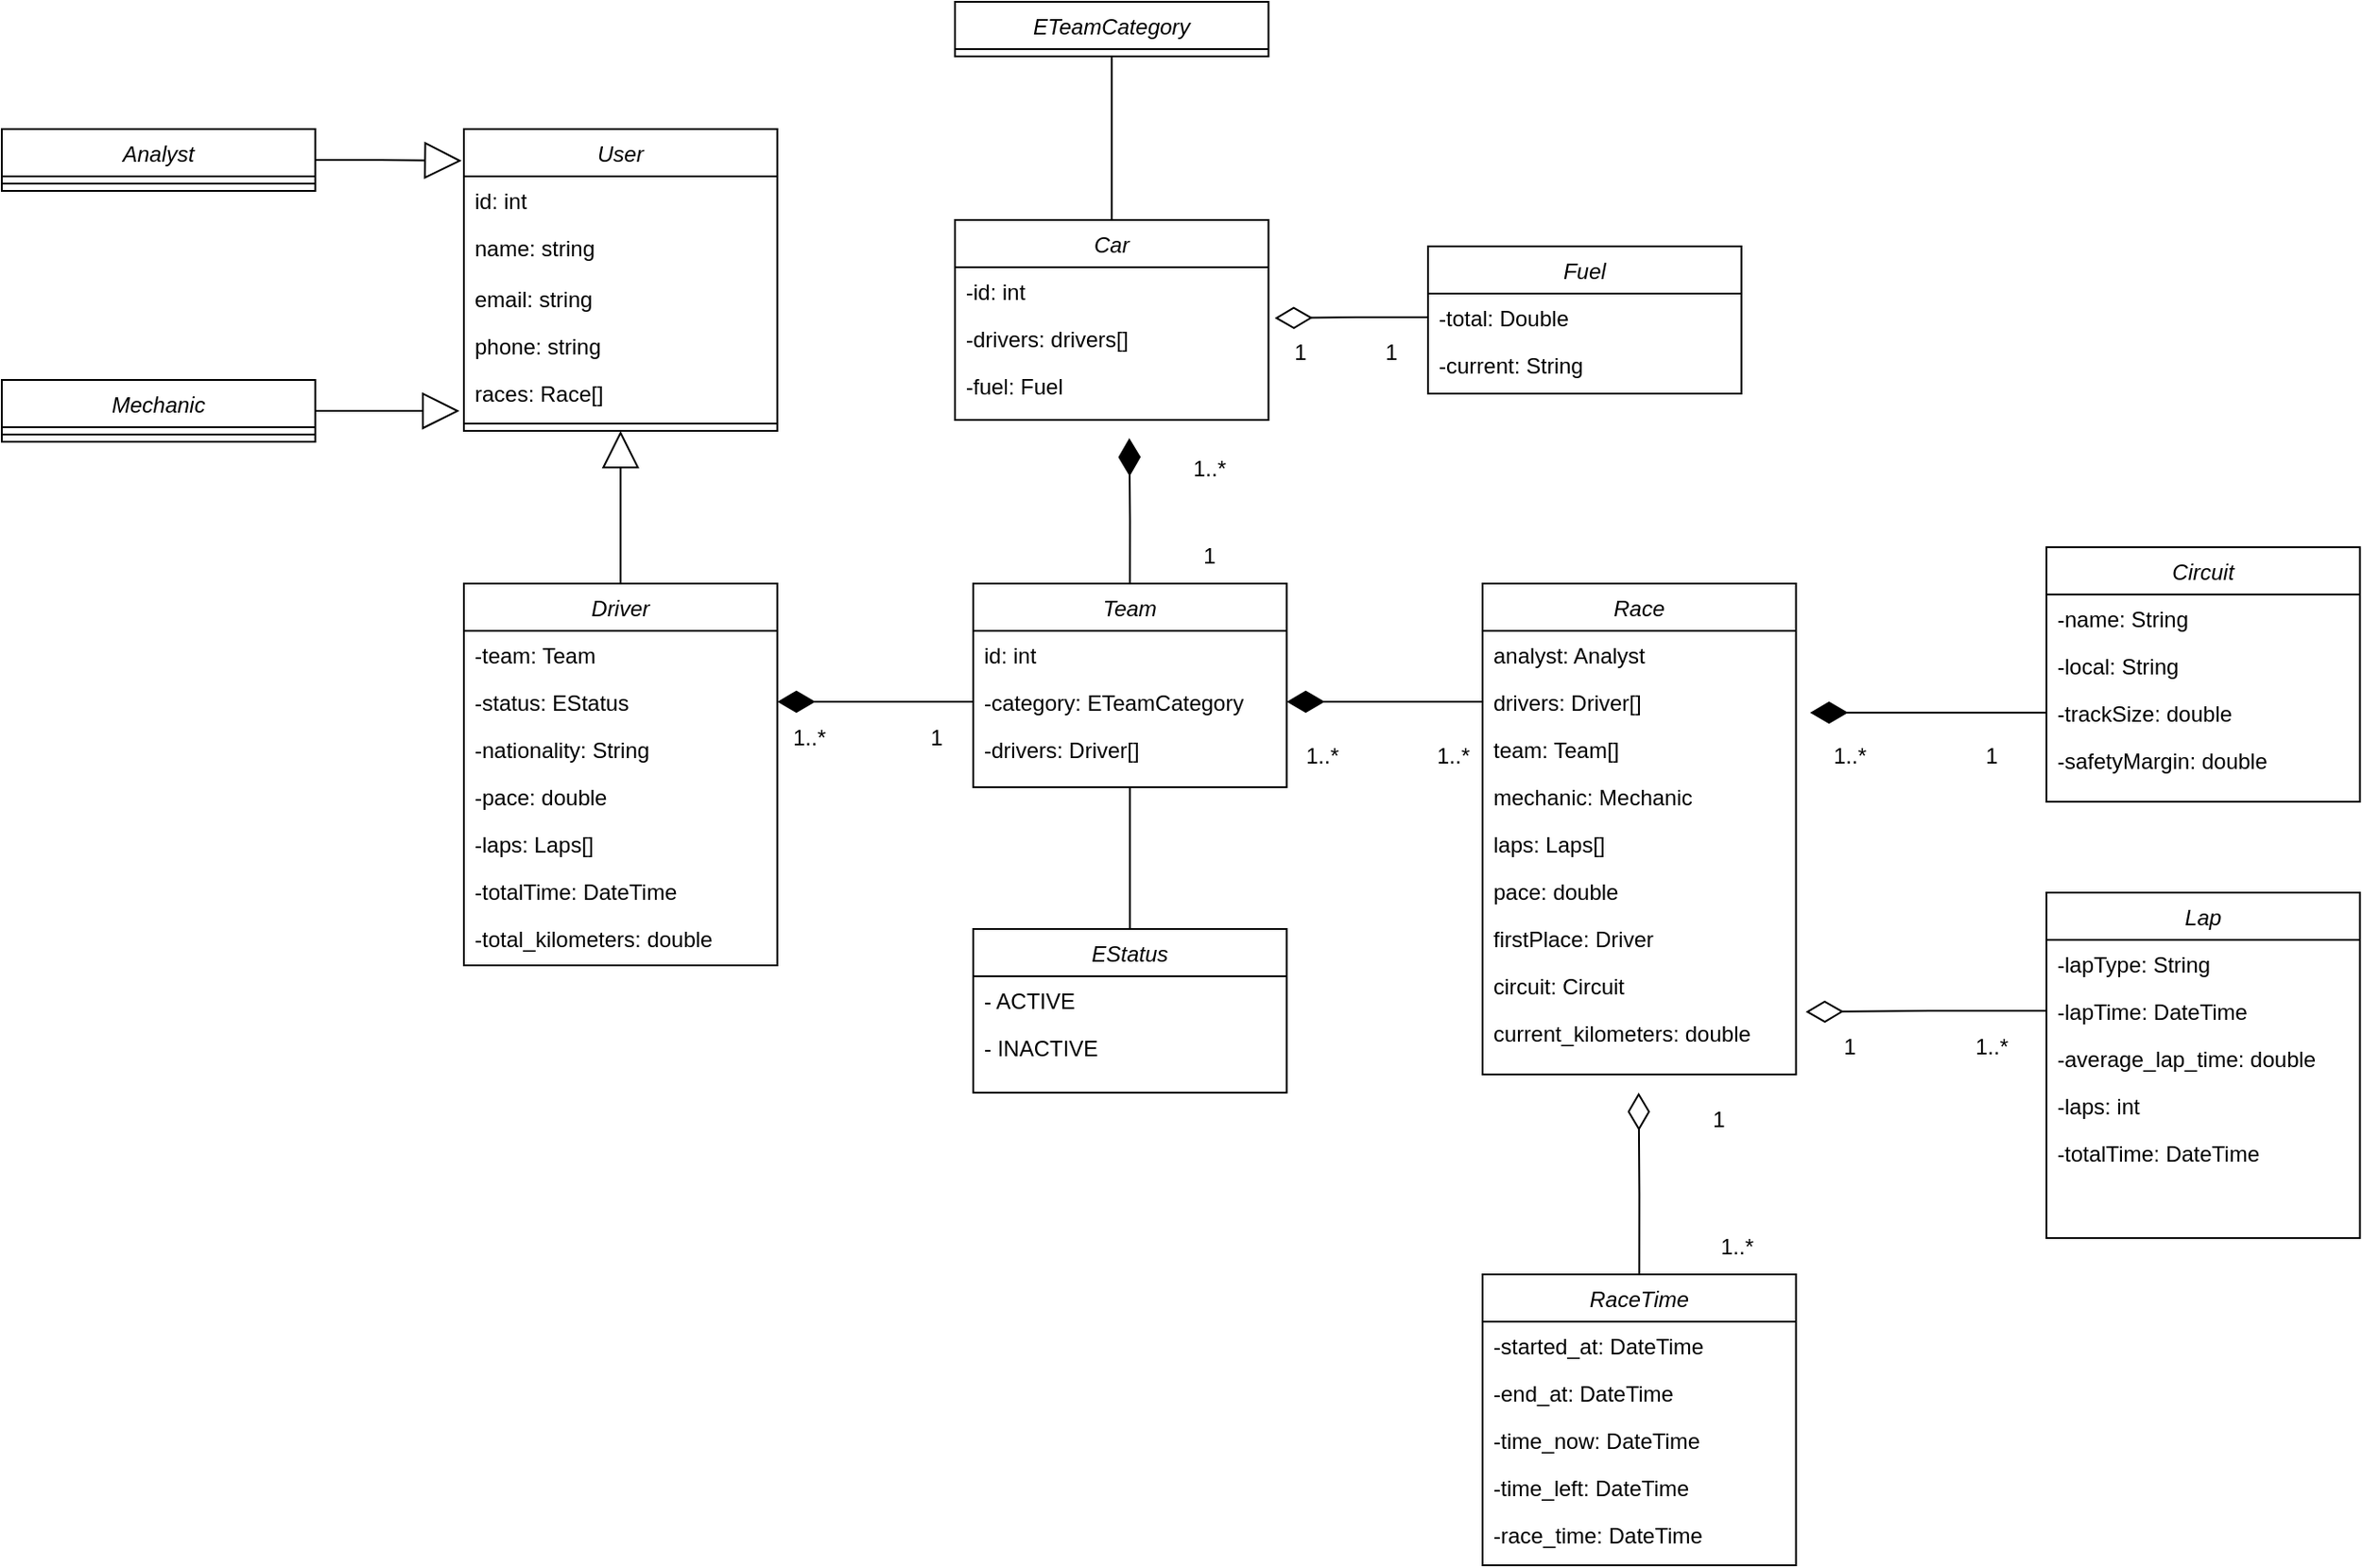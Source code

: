 <mxfile version="21.0.6" type="github">
  <diagram id="C5RBs43oDa-KdzZeNtuy" name="Page-1">
    <mxGraphModel dx="1597" dy="478" grid="1" gridSize="10" guides="1" tooltips="1" connect="1" arrows="1" fold="1" page="1" pageScale="1" pageWidth="827" pageHeight="1169" math="0" shadow="0">
      <root>
        <mxCell id="WIyWlLk6GJQsqaUBKTNV-0" />
        <mxCell id="WIyWlLk6GJQsqaUBKTNV-1" parent="WIyWlLk6GJQsqaUBKTNV-0" />
        <mxCell id="zkfFHV4jXpPFQw0GAbJ--0" value="User" style="swimlane;fontStyle=2;align=center;verticalAlign=top;childLayout=stackLayout;horizontal=1;startSize=26;horizontalStack=0;resizeParent=1;resizeLast=0;collapsible=1;marginBottom=0;rounded=0;shadow=0;strokeWidth=1;" parent="WIyWlLk6GJQsqaUBKTNV-1" vertex="1">
          <mxGeometry x="-160" y="120" width="172.31" height="166" as="geometry">
            <mxRectangle x="230" y="140" width="160" height="26" as="alternateBounds" />
          </mxGeometry>
        </mxCell>
        <mxCell id="zkfFHV4jXpPFQw0GAbJ--1" value="id: int" style="text;align=left;verticalAlign=top;spacingLeft=4;spacingRight=4;overflow=hidden;rotatable=0;points=[[0,0.5],[1,0.5]];portConstraint=eastwest;" parent="zkfFHV4jXpPFQw0GAbJ--0" vertex="1">
          <mxGeometry y="26" width="172.31" height="26" as="geometry" />
        </mxCell>
        <mxCell id="zkfFHV4jXpPFQw0GAbJ--2" value="name: string" style="text;align=left;verticalAlign=top;spacingLeft=4;spacingRight=4;overflow=hidden;rotatable=0;points=[[0,0.5],[1,0.5]];portConstraint=eastwest;rounded=0;shadow=0;html=0;" parent="zkfFHV4jXpPFQw0GAbJ--0" vertex="1">
          <mxGeometry y="52" width="172.31" height="28" as="geometry" />
        </mxCell>
        <mxCell id="zkfFHV4jXpPFQw0GAbJ--3" value="email: string" style="text;align=left;verticalAlign=top;spacingLeft=4;spacingRight=4;overflow=hidden;rotatable=0;points=[[0,0.5],[1,0.5]];portConstraint=eastwest;rounded=0;shadow=0;html=0;" parent="zkfFHV4jXpPFQw0GAbJ--0" vertex="1">
          <mxGeometry y="80" width="172.31" height="26" as="geometry" />
        </mxCell>
        <mxCell id="9AGuQ0FXEvpkbl0KZOvJ-0" value="phone: string" style="text;align=left;verticalAlign=top;spacingLeft=4;spacingRight=4;overflow=hidden;rotatable=0;points=[[0,0.5],[1,0.5]];portConstraint=eastwest;rounded=0;shadow=0;html=0;" parent="zkfFHV4jXpPFQw0GAbJ--0" vertex="1">
          <mxGeometry y="106" width="172.31" height="26" as="geometry" />
        </mxCell>
        <mxCell id="9AGuQ0FXEvpkbl0KZOvJ-44" value="races: Race[]" style="text;align=left;verticalAlign=top;spacingLeft=4;spacingRight=4;overflow=hidden;rotatable=0;points=[[0,0.5],[1,0.5]];portConstraint=eastwest;rounded=0;shadow=0;html=0;" parent="zkfFHV4jXpPFQw0GAbJ--0" vertex="1">
          <mxGeometry y="132" width="172.31" height="26" as="geometry" />
        </mxCell>
        <mxCell id="zkfFHV4jXpPFQw0GAbJ--4" value="" style="line;html=1;strokeWidth=1;align=left;verticalAlign=middle;spacingTop=-1;spacingLeft=3;spacingRight=3;rotatable=0;labelPosition=right;points=[];portConstraint=eastwest;" parent="zkfFHV4jXpPFQw0GAbJ--0" vertex="1">
          <mxGeometry y="158" width="172.31" height="8" as="geometry" />
        </mxCell>
        <mxCell id="hRQF5KtD3f3HJl5D5kbe-45" style="edgeStyle=orthogonalEdgeStyle;rounded=0;orthogonalLoop=1;jettySize=auto;html=1;exitX=1;exitY=0.5;exitDx=0;exitDy=0;entryX=-0.014;entryY=0.885;entryDx=0;entryDy=0;entryPerimeter=0;endArrow=block;endFill=0;endSize=18;" parent="WIyWlLk6GJQsqaUBKTNV-1" source="9AGuQ0FXEvpkbl0KZOvJ-2" target="9AGuQ0FXEvpkbl0KZOvJ-44" edge="1">
          <mxGeometry relative="1" as="geometry" />
        </mxCell>
        <mxCell id="9AGuQ0FXEvpkbl0KZOvJ-2" value="Mechanic" style="swimlane;fontStyle=2;align=center;verticalAlign=top;childLayout=stackLayout;horizontal=1;startSize=26;horizontalStack=0;resizeParent=1;resizeLast=0;collapsible=1;marginBottom=0;rounded=0;shadow=0;strokeWidth=1;" parent="WIyWlLk6GJQsqaUBKTNV-1" vertex="1">
          <mxGeometry x="-414" y="258" width="172.31" height="34" as="geometry">
            <mxRectangle x="230" y="140" width="160" height="26" as="alternateBounds" />
          </mxGeometry>
        </mxCell>
        <mxCell id="9AGuQ0FXEvpkbl0KZOvJ-7" value="" style="line;html=1;strokeWidth=1;align=left;verticalAlign=middle;spacingTop=-1;spacingLeft=3;spacingRight=3;rotatable=0;labelPosition=right;points=[];portConstraint=eastwest;" parent="9AGuQ0FXEvpkbl0KZOvJ-2" vertex="1">
          <mxGeometry y="26" width="172.31" height="8" as="geometry" />
        </mxCell>
        <mxCell id="hRQF5KtD3f3HJl5D5kbe-47" style="edgeStyle=orthogonalEdgeStyle;rounded=0;orthogonalLoop=1;jettySize=auto;html=1;exitX=0.5;exitY=0;exitDx=0;exitDy=0;entryX=0.5;entryY=1;entryDx=0;entryDy=0;endSize=18;endArrow=block;endFill=0;" parent="WIyWlLk6GJQsqaUBKTNV-1" source="9AGuQ0FXEvpkbl0KZOvJ-11" target="zkfFHV4jXpPFQw0GAbJ--0" edge="1">
          <mxGeometry relative="1" as="geometry" />
        </mxCell>
        <mxCell id="9AGuQ0FXEvpkbl0KZOvJ-11" value="Driver" style="swimlane;fontStyle=2;align=center;verticalAlign=top;childLayout=stackLayout;horizontal=1;startSize=26;horizontalStack=0;resizeParent=1;resizeLast=0;collapsible=1;marginBottom=0;rounded=0;shadow=0;strokeWidth=1;" parent="WIyWlLk6GJQsqaUBKTNV-1" vertex="1">
          <mxGeometry x="-160" y="370" width="172.31" height="210" as="geometry">
            <mxRectangle x="230" y="140" width="160" height="26" as="alternateBounds" />
          </mxGeometry>
        </mxCell>
        <mxCell id="9AGuQ0FXEvpkbl0KZOvJ-26" value="-team: Team" style="text;align=left;verticalAlign=top;spacingLeft=4;spacingRight=4;overflow=hidden;rotatable=0;points=[[0,0.5],[1,0.5]];portConstraint=eastwest;rounded=0;shadow=0;html=0;" parent="9AGuQ0FXEvpkbl0KZOvJ-11" vertex="1">
          <mxGeometry y="26" width="172.31" height="26" as="geometry" />
        </mxCell>
        <mxCell id="9AGuQ0FXEvpkbl0KZOvJ-38" value="-status: EStatus" style="text;align=left;verticalAlign=top;spacingLeft=4;spacingRight=4;overflow=hidden;rotatable=0;points=[[0,0.5],[1,0.5]];portConstraint=eastwest;rounded=0;shadow=0;html=0;" parent="9AGuQ0FXEvpkbl0KZOvJ-11" vertex="1">
          <mxGeometry y="52" width="172.31" height="26" as="geometry" />
        </mxCell>
        <mxCell id="9AGuQ0FXEvpkbl0KZOvJ-40" value="-nationality: String&#xa;&#xa;" style="text;align=left;verticalAlign=top;spacingLeft=4;spacingRight=4;overflow=hidden;rotatable=0;points=[[0,0.5],[1,0.5]];portConstraint=eastwest;rounded=0;shadow=0;html=0;" parent="9AGuQ0FXEvpkbl0KZOvJ-11" vertex="1">
          <mxGeometry y="78" width="172.31" height="26" as="geometry" />
        </mxCell>
        <mxCell id="9AGuQ0FXEvpkbl0KZOvJ-67" value="-pace: double" style="text;align=left;verticalAlign=top;spacingLeft=4;spacingRight=4;overflow=hidden;rotatable=0;points=[[0,0.5],[1,0.5]];portConstraint=eastwest;rounded=0;shadow=0;html=0;" parent="9AGuQ0FXEvpkbl0KZOvJ-11" vertex="1">
          <mxGeometry y="104" width="172.31" height="26" as="geometry" />
        </mxCell>
        <mxCell id="9AGuQ0FXEvpkbl0KZOvJ-68" value="-laps: Laps[]" style="text;align=left;verticalAlign=top;spacingLeft=4;spacingRight=4;overflow=hidden;rotatable=0;points=[[0,0.5],[1,0.5]];portConstraint=eastwest;rounded=0;shadow=0;html=0;" parent="9AGuQ0FXEvpkbl0KZOvJ-11" vertex="1">
          <mxGeometry y="130" width="172.31" height="26" as="geometry" />
        </mxCell>
        <mxCell id="9AGuQ0FXEvpkbl0KZOvJ-69" value="-totalTime: DateTime" style="text;align=left;verticalAlign=top;spacingLeft=4;spacingRight=4;overflow=hidden;rotatable=0;points=[[0,0.5],[1,0.5]];portConstraint=eastwest;rounded=0;shadow=0;html=0;" parent="9AGuQ0FXEvpkbl0KZOvJ-11" vertex="1">
          <mxGeometry y="156" width="172.31" height="26" as="geometry" />
        </mxCell>
        <mxCell id="9AGuQ0FXEvpkbl0KZOvJ-74" value="-total_kilometers: double" style="text;align=left;verticalAlign=top;spacingLeft=4;spacingRight=4;overflow=hidden;rotatable=0;points=[[0,0.5],[1,0.5]];portConstraint=eastwest;rounded=0;shadow=0;html=0;" parent="9AGuQ0FXEvpkbl0KZOvJ-11" vertex="1">
          <mxGeometry y="182" width="172.31" height="26" as="geometry" />
        </mxCell>
        <mxCell id="9AGuQ0FXEvpkbl0KZOvJ-18" value="Race" style="swimlane;fontStyle=2;align=center;verticalAlign=top;childLayout=stackLayout;horizontal=1;startSize=26;horizontalStack=0;resizeParent=1;resizeLast=0;collapsible=1;marginBottom=0;rounded=0;shadow=0;strokeWidth=1;" parent="WIyWlLk6GJQsqaUBKTNV-1" vertex="1">
          <mxGeometry x="400" y="370" width="172.31" height="270" as="geometry">
            <mxRectangle x="230" y="140" width="160" height="26" as="alternateBounds" />
          </mxGeometry>
        </mxCell>
        <mxCell id="9AGuQ0FXEvpkbl0KZOvJ-23" value="analyst: Analyst&#xa;&#xa;" style="text;align=left;verticalAlign=top;spacingLeft=4;spacingRight=4;overflow=hidden;rotatable=0;points=[[0,0.5],[1,0.5]];portConstraint=eastwest;rounded=0;shadow=0;html=0;" parent="9AGuQ0FXEvpkbl0KZOvJ-18" vertex="1">
          <mxGeometry y="26" width="172.31" height="26" as="geometry" />
        </mxCell>
        <mxCell id="9AGuQ0FXEvpkbl0KZOvJ-24" value="drivers: Driver[]&#xa;&#xa;" style="text;align=left;verticalAlign=top;spacingLeft=4;spacingRight=4;overflow=hidden;rotatable=0;points=[[0,0.5],[1,0.5]];portConstraint=eastwest;rounded=0;shadow=0;html=0;" parent="9AGuQ0FXEvpkbl0KZOvJ-18" vertex="1">
          <mxGeometry y="52" width="172.31" height="26" as="geometry" />
        </mxCell>
        <mxCell id="9AGuQ0FXEvpkbl0KZOvJ-25" value="team: Team[]&#xa;&#xa;" style="text;align=left;verticalAlign=top;spacingLeft=4;spacingRight=4;overflow=hidden;rotatable=0;points=[[0,0.5],[1,0.5]];portConstraint=eastwest;rounded=0;shadow=0;html=0;" parent="9AGuQ0FXEvpkbl0KZOvJ-18" vertex="1">
          <mxGeometry y="78" width="172.31" height="26" as="geometry" />
        </mxCell>
        <mxCell id="9AGuQ0FXEvpkbl0KZOvJ-43" value="mechanic: Mechanic&#xa;&#xa;" style="text;align=left;verticalAlign=top;spacingLeft=4;spacingRight=4;overflow=hidden;rotatable=0;points=[[0,0.5],[1,0.5]];portConstraint=eastwest;rounded=0;shadow=0;html=0;" parent="9AGuQ0FXEvpkbl0KZOvJ-18" vertex="1">
          <mxGeometry y="104" width="172.31" height="26" as="geometry" />
        </mxCell>
        <mxCell id="9AGuQ0FXEvpkbl0KZOvJ-80" value="laps: Laps[]&#xa;" style="text;align=left;verticalAlign=top;spacingLeft=4;spacingRight=4;overflow=hidden;rotatable=0;points=[[0,0.5],[1,0.5]];portConstraint=eastwest;rounded=0;shadow=0;html=0;" parent="9AGuQ0FXEvpkbl0KZOvJ-18" vertex="1">
          <mxGeometry y="130" width="172.31" height="26" as="geometry" />
        </mxCell>
        <mxCell id="9AGuQ0FXEvpkbl0KZOvJ-62" value="pace: double" style="text;align=left;verticalAlign=top;spacingLeft=4;spacingRight=4;overflow=hidden;rotatable=0;points=[[0,0.5],[1,0.5]];portConstraint=eastwest;rounded=0;shadow=0;html=0;" parent="9AGuQ0FXEvpkbl0KZOvJ-18" vertex="1">
          <mxGeometry y="156" width="172.31" height="26" as="geometry" />
        </mxCell>
        <mxCell id="9AGuQ0FXEvpkbl0KZOvJ-63" value="firstPlace: Driver" style="text;align=left;verticalAlign=top;spacingLeft=4;spacingRight=4;overflow=hidden;rotatable=0;points=[[0,0.5],[1,0.5]];portConstraint=eastwest;rounded=0;shadow=0;html=0;" parent="9AGuQ0FXEvpkbl0KZOvJ-18" vertex="1">
          <mxGeometry y="182" width="172.31" height="26" as="geometry" />
        </mxCell>
        <mxCell id="9AGuQ0FXEvpkbl0KZOvJ-72" value="circuit: Circuit" style="text;align=left;verticalAlign=top;spacingLeft=4;spacingRight=4;overflow=hidden;rotatable=0;points=[[0,0.5],[1,0.5]];portConstraint=eastwest;rounded=0;shadow=0;html=0;" parent="9AGuQ0FXEvpkbl0KZOvJ-18" vertex="1">
          <mxGeometry y="208" width="172.31" height="26" as="geometry" />
        </mxCell>
        <mxCell id="9AGuQ0FXEvpkbl0KZOvJ-73" value="current_kilometers: double" style="text;align=left;verticalAlign=top;spacingLeft=4;spacingRight=4;overflow=hidden;rotatable=0;points=[[0,0.5],[1,0.5]];portConstraint=eastwest;rounded=0;shadow=0;html=0;" parent="9AGuQ0FXEvpkbl0KZOvJ-18" vertex="1">
          <mxGeometry y="234" width="172.31" height="26" as="geometry" />
        </mxCell>
        <mxCell id="hRQF5KtD3f3HJl5D5kbe-57" style="edgeStyle=orthogonalEdgeStyle;rounded=0;orthogonalLoop=1;jettySize=auto;html=1;exitX=0.5;exitY=0;exitDx=0;exitDy=0;endArrow=diamondThin;endFill=1;endSize=18;" parent="WIyWlLk6GJQsqaUBKTNV-1" source="9AGuQ0FXEvpkbl0KZOvJ-27" edge="1">
          <mxGeometry relative="1" as="geometry">
            <mxPoint x="205.824" y="290" as="targetPoint" />
          </mxGeometry>
        </mxCell>
        <mxCell id="9AGuQ0FXEvpkbl0KZOvJ-27" value="Team" style="swimlane;fontStyle=2;align=center;verticalAlign=top;childLayout=stackLayout;horizontal=1;startSize=26;horizontalStack=0;resizeParent=1;resizeLast=0;collapsible=1;marginBottom=0;rounded=0;shadow=0;strokeWidth=1;" parent="WIyWlLk6GJQsqaUBKTNV-1" vertex="1">
          <mxGeometry x="120" y="370" width="172.31" height="112" as="geometry">
            <mxRectangle x="230" y="140" width="160" height="26" as="alternateBounds" />
          </mxGeometry>
        </mxCell>
        <mxCell id="9AGuQ0FXEvpkbl0KZOvJ-28" value="id: int&#xa;" style="text;align=left;verticalAlign=top;spacingLeft=4;spacingRight=4;overflow=hidden;rotatable=0;points=[[0,0.5],[1,0.5]];portConstraint=eastwest;rounded=0;shadow=0;html=0;" parent="9AGuQ0FXEvpkbl0KZOvJ-27" vertex="1">
          <mxGeometry y="26" width="172.31" height="26" as="geometry" />
        </mxCell>
        <mxCell id="9AGuQ0FXEvpkbl0KZOvJ-33" value="-category: ETeamCategory&#xa;" style="text;align=left;verticalAlign=top;spacingLeft=4;spacingRight=4;overflow=hidden;rotatable=0;points=[[0,0.5],[1,0.5]];portConstraint=eastwest;rounded=0;shadow=0;html=0;" parent="9AGuQ0FXEvpkbl0KZOvJ-27" vertex="1">
          <mxGeometry y="52" width="172.31" height="26" as="geometry" />
        </mxCell>
        <mxCell id="9AGuQ0FXEvpkbl0KZOvJ-34" value="-drivers: Driver[]&#xa;" style="text;align=left;verticalAlign=top;spacingLeft=4;spacingRight=4;overflow=hidden;rotatable=0;points=[[0,0.5],[1,0.5]];portConstraint=eastwest;rounded=0;shadow=0;html=0;" parent="9AGuQ0FXEvpkbl0KZOvJ-27" vertex="1">
          <mxGeometry y="78" width="172.31" height="26" as="geometry" />
        </mxCell>
        <mxCell id="hRQF5KtD3f3HJl5D5kbe-49" style="edgeStyle=orthogonalEdgeStyle;rounded=0;orthogonalLoop=1;jettySize=auto;html=1;exitX=0.5;exitY=0;exitDx=0;exitDy=0;entryX=0.5;entryY=1;entryDx=0;entryDy=0;endArrow=none;endFill=0;" parent="WIyWlLk6GJQsqaUBKTNV-1" source="9AGuQ0FXEvpkbl0KZOvJ-75" target="hRQF5KtD3f3HJl5D5kbe-41" edge="1">
          <mxGeometry relative="1" as="geometry" />
        </mxCell>
        <mxCell id="9AGuQ0FXEvpkbl0KZOvJ-75" value="Car" style="swimlane;fontStyle=2;align=center;verticalAlign=top;childLayout=stackLayout;horizontal=1;startSize=26;horizontalStack=0;resizeParent=1;resizeLast=0;collapsible=1;marginBottom=0;rounded=0;shadow=0;strokeWidth=1;" parent="WIyWlLk6GJQsqaUBKTNV-1" vertex="1">
          <mxGeometry x="110" y="170" width="172.31" height="110" as="geometry">
            <mxRectangle x="230" y="140" width="160" height="26" as="alternateBounds" />
          </mxGeometry>
        </mxCell>
        <mxCell id="9AGuQ0FXEvpkbl0KZOvJ-76" value="-id: int&#xa;" style="text;align=left;verticalAlign=top;spacingLeft=4;spacingRight=4;overflow=hidden;rotatable=0;points=[[0,0.5],[1,0.5]];portConstraint=eastwest;rounded=0;shadow=0;html=0;" parent="9AGuQ0FXEvpkbl0KZOvJ-75" vertex="1">
          <mxGeometry y="26" width="172.31" height="26" as="geometry" />
        </mxCell>
        <mxCell id="9AGuQ0FXEvpkbl0KZOvJ-78" value="-drivers: drivers[]&#xa;" style="text;align=left;verticalAlign=top;spacingLeft=4;spacingRight=4;overflow=hidden;rotatable=0;points=[[0,0.5],[1,0.5]];portConstraint=eastwest;rounded=0;shadow=0;html=0;" parent="9AGuQ0FXEvpkbl0KZOvJ-75" vertex="1">
          <mxGeometry y="52" width="172.31" height="26" as="geometry" />
        </mxCell>
        <mxCell id="9AGuQ0FXEvpkbl0KZOvJ-81" value="-fuel: Fuel&#xa;" style="text;align=left;verticalAlign=top;spacingLeft=4;spacingRight=4;overflow=hidden;rotatable=0;points=[[0,0.5],[1,0.5]];portConstraint=eastwest;rounded=0;shadow=0;html=0;" parent="9AGuQ0FXEvpkbl0KZOvJ-75" vertex="1">
          <mxGeometry y="78" width="172.31" height="26" as="geometry" />
        </mxCell>
        <mxCell id="9AGuQ0FXEvpkbl0KZOvJ-51" value="Circuit" style="swimlane;fontStyle=2;align=center;verticalAlign=top;childLayout=stackLayout;horizontal=1;startSize=26;horizontalStack=0;resizeParent=1;resizeLast=0;collapsible=1;marginBottom=0;rounded=0;shadow=0;strokeWidth=1;" parent="WIyWlLk6GJQsqaUBKTNV-1" vertex="1">
          <mxGeometry x="710" y="350" width="172.31" height="140" as="geometry">
            <mxRectangle x="230" y="140" width="160" height="26" as="alternateBounds" />
          </mxGeometry>
        </mxCell>
        <mxCell id="9AGuQ0FXEvpkbl0KZOvJ-53" value="-name: String&#xa;" style="text;align=left;verticalAlign=top;spacingLeft=4;spacingRight=4;overflow=hidden;rotatable=0;points=[[0,0.5],[1,0.5]];portConstraint=eastwest;rounded=0;shadow=0;html=0;" parent="9AGuQ0FXEvpkbl0KZOvJ-51" vertex="1">
          <mxGeometry y="26" width="172.31" height="26" as="geometry" />
        </mxCell>
        <mxCell id="9AGuQ0FXEvpkbl0KZOvJ-56" value="-local: String&#xa;" style="text;align=left;verticalAlign=top;spacingLeft=4;spacingRight=4;overflow=hidden;rotatable=0;points=[[0,0.5],[1,0.5]];portConstraint=eastwest;rounded=0;shadow=0;html=0;" parent="9AGuQ0FXEvpkbl0KZOvJ-51" vertex="1">
          <mxGeometry y="52" width="172.31" height="26" as="geometry" />
        </mxCell>
        <mxCell id="hRQF5KtD3f3HJl5D5kbe-53" style="edgeStyle=orthogonalEdgeStyle;rounded=0;orthogonalLoop=1;jettySize=auto;html=1;exitX=0;exitY=0.5;exitDx=0;exitDy=0;endArrow=diamondThin;endFill=1;startSize=18;endSize=18;" parent="9AGuQ0FXEvpkbl0KZOvJ-51" source="9AGuQ0FXEvpkbl0KZOvJ-57" edge="1">
          <mxGeometry relative="1" as="geometry">
            <mxPoint x="-130" y="91" as="targetPoint" />
          </mxGeometry>
        </mxCell>
        <mxCell id="9AGuQ0FXEvpkbl0KZOvJ-57" value="-trackSize: double&#xa;" style="text;align=left;verticalAlign=top;spacingLeft=4;spacingRight=4;overflow=hidden;rotatable=0;points=[[0,0.5],[1,0.5]];portConstraint=eastwest;rounded=0;shadow=0;html=0;" parent="9AGuQ0FXEvpkbl0KZOvJ-51" vertex="1">
          <mxGeometry y="78" width="172.31" height="26" as="geometry" />
        </mxCell>
        <mxCell id="9AGuQ0FXEvpkbl0KZOvJ-58" value="-safetyMargin: double&#xa;" style="text;align=left;verticalAlign=top;spacingLeft=4;spacingRight=4;overflow=hidden;rotatable=0;points=[[0,0.5],[1,0.5]];portConstraint=eastwest;rounded=0;shadow=0;html=0;" parent="9AGuQ0FXEvpkbl0KZOvJ-51" vertex="1">
          <mxGeometry y="104" width="172.31" height="26" as="geometry" />
        </mxCell>
        <mxCell id="hRQF5KtD3f3HJl5D5kbe-46" style="edgeStyle=orthogonalEdgeStyle;rounded=0;orthogonalLoop=1;jettySize=auto;html=1;exitX=1;exitY=0.5;exitDx=0;exitDy=0;entryX=-0.007;entryY=0.105;entryDx=0;entryDy=0;entryPerimeter=0;endSize=18;endArrow=block;endFill=0;" parent="WIyWlLk6GJQsqaUBKTNV-1" source="9AGuQ0FXEvpkbl0KZOvJ-59" target="zkfFHV4jXpPFQw0GAbJ--0" edge="1">
          <mxGeometry relative="1" as="geometry" />
        </mxCell>
        <mxCell id="9AGuQ0FXEvpkbl0KZOvJ-59" value="Analyst" style="swimlane;fontStyle=2;align=center;verticalAlign=top;childLayout=stackLayout;horizontal=1;startSize=26;horizontalStack=0;resizeParent=1;resizeLast=0;collapsible=1;marginBottom=0;rounded=0;shadow=0;strokeWidth=1;" parent="WIyWlLk6GJQsqaUBKTNV-1" vertex="1">
          <mxGeometry x="-414" y="120" width="172.31" height="34" as="geometry">
            <mxRectangle x="230" y="140" width="160" height="26" as="alternateBounds" />
          </mxGeometry>
        </mxCell>
        <mxCell id="9AGuQ0FXEvpkbl0KZOvJ-61" value="" style="line;html=1;strokeWidth=1;align=left;verticalAlign=middle;spacingTop=-1;spacingLeft=3;spacingRight=3;rotatable=0;labelPosition=right;points=[];portConstraint=eastwest;" parent="9AGuQ0FXEvpkbl0KZOvJ-59" vertex="1">
          <mxGeometry y="26" width="172.31" height="8" as="geometry" />
        </mxCell>
        <mxCell id="9AGuQ0FXEvpkbl0KZOvJ-84" value="Lap" style="swimlane;fontStyle=2;align=center;verticalAlign=top;childLayout=stackLayout;horizontal=1;startSize=26;horizontalStack=0;resizeParent=1;resizeLast=0;collapsible=1;marginBottom=0;rounded=0;shadow=0;strokeWidth=1;" parent="WIyWlLk6GJQsqaUBKTNV-1" vertex="1">
          <mxGeometry x="710" y="540" width="172.31" height="190" as="geometry">
            <mxRectangle x="230" y="140" width="160" height="26" as="alternateBounds" />
          </mxGeometry>
        </mxCell>
        <mxCell id="9AGuQ0FXEvpkbl0KZOvJ-86" value="-lapType: String&#xa;" style="text;align=left;verticalAlign=top;spacingLeft=4;spacingRight=4;overflow=hidden;rotatable=0;points=[[0,0.5],[1,0.5]];portConstraint=eastwest;rounded=0;shadow=0;html=0;" parent="9AGuQ0FXEvpkbl0KZOvJ-84" vertex="1">
          <mxGeometry y="26" width="172.31" height="26" as="geometry" />
        </mxCell>
        <mxCell id="9AGuQ0FXEvpkbl0KZOvJ-87" value="-lapTime: DateTime&#xa;" style="text;align=left;verticalAlign=top;spacingLeft=4;spacingRight=4;overflow=hidden;rotatable=0;points=[[0,0.5],[1,0.5]];portConstraint=eastwest;rounded=0;shadow=0;html=0;" parent="9AGuQ0FXEvpkbl0KZOvJ-84" vertex="1">
          <mxGeometry y="52" width="172.31" height="26" as="geometry" />
        </mxCell>
        <mxCell id="9AGuQ0FXEvpkbl0KZOvJ-88" value="-average_lap_time: double" style="text;align=left;verticalAlign=top;spacingLeft=4;spacingRight=4;overflow=hidden;rotatable=0;points=[[0,0.5],[1,0.5]];portConstraint=eastwest;rounded=0;shadow=0;html=0;" parent="9AGuQ0FXEvpkbl0KZOvJ-84" vertex="1">
          <mxGeometry y="78" width="172.31" height="26" as="geometry" />
        </mxCell>
        <mxCell id="9AGuQ0FXEvpkbl0KZOvJ-89" value="-laps: int" style="text;align=left;verticalAlign=top;spacingLeft=4;spacingRight=4;overflow=hidden;rotatable=0;points=[[0,0.5],[1,0.5]];portConstraint=eastwest;rounded=0;shadow=0;html=0;" parent="9AGuQ0FXEvpkbl0KZOvJ-84" vertex="1">
          <mxGeometry y="104" width="172.31" height="26" as="geometry" />
        </mxCell>
        <mxCell id="9AGuQ0FXEvpkbl0KZOvJ-98" value="-totalTime: DateTime" style="text;align=left;verticalAlign=top;spacingLeft=4;spacingRight=4;overflow=hidden;rotatable=0;points=[[0,0.5],[1,0.5]];portConstraint=eastwest;rounded=0;shadow=0;html=0;" parent="9AGuQ0FXEvpkbl0KZOvJ-84" vertex="1">
          <mxGeometry y="130" width="172.31" height="26" as="geometry" />
        </mxCell>
        <mxCell id="hRQF5KtD3f3HJl5D5kbe-48" style="edgeStyle=orthogonalEdgeStyle;rounded=0;orthogonalLoop=1;jettySize=auto;html=1;exitX=0.5;exitY=0;exitDx=0;exitDy=0;entryX=0.5;entryY=1;entryDx=0;entryDy=0;endArrow=none;endFill=0;" parent="WIyWlLk6GJQsqaUBKTNV-1" source="hRQF5KtD3f3HJl5D5kbe-2" target="9AGuQ0FXEvpkbl0KZOvJ-27" edge="1">
          <mxGeometry relative="1" as="geometry" />
        </mxCell>
        <mxCell id="hRQF5KtD3f3HJl5D5kbe-2" value="EStatus" style="swimlane;fontStyle=2;align=center;verticalAlign=top;childLayout=stackLayout;horizontal=1;startSize=26;horizontalStack=0;resizeParent=1;resizeLast=0;collapsible=1;marginBottom=0;rounded=0;shadow=0;strokeWidth=1;" parent="WIyWlLk6GJQsqaUBKTNV-1" vertex="1">
          <mxGeometry x="120" y="560" width="172.31" height="90" as="geometry">
            <mxRectangle x="230" y="140" width="160" height="26" as="alternateBounds" />
          </mxGeometry>
        </mxCell>
        <mxCell id="hRQF5KtD3f3HJl5D5kbe-4" value="- ACTIVE" style="text;align=left;verticalAlign=top;spacingLeft=4;spacingRight=4;overflow=hidden;rotatable=0;points=[[0,0.5],[1,0.5]];portConstraint=eastwest;rounded=0;shadow=0;html=0;" parent="hRQF5KtD3f3HJl5D5kbe-2" vertex="1">
          <mxGeometry y="26" width="172.31" height="26" as="geometry" />
        </mxCell>
        <mxCell id="hRQF5KtD3f3HJl5D5kbe-7" value="- INACTIVE" style="text;align=left;verticalAlign=top;spacingLeft=4;spacingRight=4;overflow=hidden;rotatable=0;points=[[0,0.5],[1,0.5]];portConstraint=eastwest;rounded=0;shadow=0;html=0;" parent="hRQF5KtD3f3HJl5D5kbe-2" vertex="1">
          <mxGeometry y="52" width="172.31" height="26" as="geometry" />
        </mxCell>
        <mxCell id="hRQF5KtD3f3HJl5D5kbe-9" value="Fuel" style="swimlane;fontStyle=2;align=center;verticalAlign=top;childLayout=stackLayout;horizontal=1;startSize=26;horizontalStack=0;resizeParent=1;resizeLast=0;collapsible=1;marginBottom=0;rounded=0;shadow=0;strokeWidth=1;" parent="WIyWlLk6GJQsqaUBKTNV-1" vertex="1">
          <mxGeometry x="370" y="184.5" width="172.31" height="81" as="geometry">
            <mxRectangle x="230" y="140" width="160" height="26" as="alternateBounds" />
          </mxGeometry>
        </mxCell>
        <mxCell id="hRQF5KtD3f3HJl5D5kbe-11" value="-total: Double&#xa;" style="text;align=left;verticalAlign=top;spacingLeft=4;spacingRight=4;overflow=hidden;rotatable=0;points=[[0,0.5],[1,0.5]];portConstraint=eastwest;rounded=0;shadow=0;html=0;" parent="hRQF5KtD3f3HJl5D5kbe-9" vertex="1">
          <mxGeometry y="26" width="172.31" height="26" as="geometry" />
        </mxCell>
        <mxCell id="hRQF5KtD3f3HJl5D5kbe-12" value="-current: String&#xa;" style="text;align=left;verticalAlign=top;spacingLeft=4;spacingRight=4;overflow=hidden;rotatable=0;points=[[0,0.5],[1,0.5]];portConstraint=eastwest;rounded=0;shadow=0;html=0;" parent="hRQF5KtD3f3HJl5D5kbe-9" vertex="1">
          <mxGeometry y="52" width="172.31" height="26" as="geometry" />
        </mxCell>
        <mxCell id="hRQF5KtD3f3HJl5D5kbe-55" style="edgeStyle=orthogonalEdgeStyle;rounded=0;orthogonalLoop=1;jettySize=auto;html=1;exitX=0.5;exitY=0;exitDx=0;exitDy=0;endArrow=diamondThin;endFill=0;endSize=18;" parent="WIyWlLk6GJQsqaUBKTNV-1" source="hRQF5KtD3f3HJl5D5kbe-15" edge="1">
          <mxGeometry relative="1" as="geometry">
            <mxPoint x="485.824" y="650" as="targetPoint" />
          </mxGeometry>
        </mxCell>
        <mxCell id="hRQF5KtD3f3HJl5D5kbe-15" value="RaceTime" style="swimlane;fontStyle=2;align=center;verticalAlign=top;childLayout=stackLayout;horizontal=1;startSize=26;horizontalStack=0;resizeParent=1;resizeLast=0;collapsible=1;marginBottom=0;rounded=0;shadow=0;strokeWidth=1;" parent="WIyWlLk6GJQsqaUBKTNV-1" vertex="1">
          <mxGeometry x="400" y="750" width="172.31" height="160" as="geometry">
            <mxRectangle x="230" y="140" width="160" height="26" as="alternateBounds" />
          </mxGeometry>
        </mxCell>
        <mxCell id="hRQF5KtD3f3HJl5D5kbe-16" value="-started_at: DateTime&#xa;" style="text;align=left;verticalAlign=top;spacingLeft=4;spacingRight=4;overflow=hidden;rotatable=0;points=[[0,0.5],[1,0.5]];portConstraint=eastwest;rounded=0;shadow=0;html=0;" parent="hRQF5KtD3f3HJl5D5kbe-15" vertex="1">
          <mxGeometry y="26" width="172.31" height="26" as="geometry" />
        </mxCell>
        <mxCell id="hRQF5KtD3f3HJl5D5kbe-17" value="-end_at: DateTime&#xa;" style="text;align=left;verticalAlign=top;spacingLeft=4;spacingRight=4;overflow=hidden;rotatable=0;points=[[0,0.5],[1,0.5]];portConstraint=eastwest;rounded=0;shadow=0;html=0;" parent="hRQF5KtD3f3HJl5D5kbe-15" vertex="1">
          <mxGeometry y="52" width="172.31" height="26" as="geometry" />
        </mxCell>
        <mxCell id="hRQF5KtD3f3HJl5D5kbe-18" value="-time_now: DateTime" style="text;align=left;verticalAlign=top;spacingLeft=4;spacingRight=4;overflow=hidden;rotatable=0;points=[[0,0.5],[1,0.5]];portConstraint=eastwest;rounded=0;shadow=0;html=0;" parent="hRQF5KtD3f3HJl5D5kbe-15" vertex="1">
          <mxGeometry y="78" width="172.31" height="26" as="geometry" />
        </mxCell>
        <mxCell id="hRQF5KtD3f3HJl5D5kbe-19" value="-time_left: DateTime" style="text;align=left;verticalAlign=top;spacingLeft=4;spacingRight=4;overflow=hidden;rotatable=0;points=[[0,0.5],[1,0.5]];portConstraint=eastwest;rounded=0;shadow=0;html=0;" parent="hRQF5KtD3f3HJl5D5kbe-15" vertex="1">
          <mxGeometry y="104" width="172.31" height="26" as="geometry" />
        </mxCell>
        <mxCell id="hRQF5KtD3f3HJl5D5kbe-20" value="-race_time: DateTime" style="text;align=left;verticalAlign=top;spacingLeft=4;spacingRight=4;overflow=hidden;rotatable=0;points=[[0,0.5],[1,0.5]];portConstraint=eastwest;rounded=0;shadow=0;html=0;" parent="hRQF5KtD3f3HJl5D5kbe-15" vertex="1">
          <mxGeometry y="130" width="172.31" height="26" as="geometry" />
        </mxCell>
        <mxCell id="hRQF5KtD3f3HJl5D5kbe-41" value="ETeamCategory" style="swimlane;fontStyle=2;align=center;verticalAlign=top;childLayout=stackLayout;horizontal=1;startSize=26;horizontalStack=0;resizeParent=1;resizeLast=0;collapsible=1;marginBottom=0;rounded=0;shadow=0;strokeWidth=1;" parent="WIyWlLk6GJQsqaUBKTNV-1" vertex="1">
          <mxGeometry x="110" y="50" width="172.31" height="30" as="geometry">
            <mxRectangle x="230" y="140" width="160" height="26" as="alternateBounds" />
          </mxGeometry>
        </mxCell>
        <mxCell id="hRQF5KtD3f3HJl5D5kbe-51" style="edgeStyle=orthogonalEdgeStyle;rounded=0;orthogonalLoop=1;jettySize=auto;html=1;exitX=1;exitY=0.5;exitDx=0;exitDy=0;entryX=0;entryY=0.5;entryDx=0;entryDy=0;endArrow=none;endFill=0;endSize=18;startArrow=diamondThin;startFill=1;startSize=18;" parent="WIyWlLk6GJQsqaUBKTNV-1" source="9AGuQ0FXEvpkbl0KZOvJ-33" target="9AGuQ0FXEvpkbl0KZOvJ-24" edge="1">
          <mxGeometry relative="1" as="geometry" />
        </mxCell>
        <mxCell id="hRQF5KtD3f3HJl5D5kbe-50" style="edgeStyle=orthogonalEdgeStyle;rounded=0;orthogonalLoop=1;jettySize=auto;html=1;exitX=0;exitY=0.5;exitDx=0;exitDy=0;entryX=1;entryY=0.5;entryDx=0;entryDy=0;endArrow=diamondThin;endFill=1;endSize=18;" parent="WIyWlLk6GJQsqaUBKTNV-1" source="9AGuQ0FXEvpkbl0KZOvJ-33" target="9AGuQ0FXEvpkbl0KZOvJ-38" edge="1">
          <mxGeometry relative="1" as="geometry" />
        </mxCell>
        <mxCell id="hRQF5KtD3f3HJl5D5kbe-54" style="edgeStyle=orthogonalEdgeStyle;rounded=0;orthogonalLoop=1;jettySize=auto;html=1;exitX=0;exitY=0.5;exitDx=0;exitDy=0;entryX=1.031;entryY=0.061;entryDx=0;entryDy=0;entryPerimeter=0;endArrow=diamondThin;endFill=0;endSize=18;" parent="WIyWlLk6GJQsqaUBKTNV-1" source="9AGuQ0FXEvpkbl0KZOvJ-87" target="9AGuQ0FXEvpkbl0KZOvJ-73" edge="1">
          <mxGeometry relative="1" as="geometry" />
        </mxCell>
        <mxCell id="hRQF5KtD3f3HJl5D5kbe-56" style="edgeStyle=orthogonalEdgeStyle;rounded=0;orthogonalLoop=1;jettySize=auto;html=1;exitX=0;exitY=0.5;exitDx=0;exitDy=0;entryX=1.02;entryY=0.077;entryDx=0;entryDy=0;entryPerimeter=0;endArrow=diamondThin;endFill=0;endSize=18;" parent="WIyWlLk6GJQsqaUBKTNV-1" source="hRQF5KtD3f3HJl5D5kbe-11" target="9AGuQ0FXEvpkbl0KZOvJ-78" edge="1">
          <mxGeometry relative="1" as="geometry" />
        </mxCell>
        <mxCell id="caoRI-g8VHTwc3S4tFcD-0" value="1..*" style="text;html=1;strokeColor=none;fillColor=none;align=center;verticalAlign=middle;whiteSpace=wrap;rounded=0;" vertex="1" parent="WIyWlLk6GJQsqaUBKTNV-1">
          <mxGeometry y="440" width="60" height="30" as="geometry" />
        </mxCell>
        <mxCell id="caoRI-g8VHTwc3S4tFcD-2" value="1" style="text;html=1;strokeColor=none;fillColor=none;align=center;verticalAlign=middle;whiteSpace=wrap;rounded=0;" vertex="1" parent="WIyWlLk6GJQsqaUBKTNV-1">
          <mxGeometry x="70" y="440" width="60" height="30" as="geometry" />
        </mxCell>
        <mxCell id="caoRI-g8VHTwc3S4tFcD-3" value="1..*" style="text;html=1;strokeColor=none;fillColor=none;align=center;verticalAlign=middle;whiteSpace=wrap;rounded=0;" vertex="1" parent="WIyWlLk6GJQsqaUBKTNV-1">
          <mxGeometry x="220" y="292" width="60" height="30" as="geometry" />
        </mxCell>
        <mxCell id="caoRI-g8VHTwc3S4tFcD-4" value="1" style="text;html=1;strokeColor=none;fillColor=none;align=center;verticalAlign=middle;whiteSpace=wrap;rounded=0;" vertex="1" parent="WIyWlLk6GJQsqaUBKTNV-1">
          <mxGeometry x="220" y="340" width="60" height="30" as="geometry" />
        </mxCell>
        <mxCell id="caoRI-g8VHTwc3S4tFcD-5" value="1" style="text;html=1;strokeColor=none;fillColor=none;align=center;verticalAlign=middle;whiteSpace=wrap;rounded=0;" vertex="1" parent="WIyWlLk6GJQsqaUBKTNV-1">
          <mxGeometry x="320" y="228" width="60" height="30" as="geometry" />
        </mxCell>
        <mxCell id="caoRI-g8VHTwc3S4tFcD-6" value="1" style="text;html=1;strokeColor=none;fillColor=none;align=center;verticalAlign=middle;whiteSpace=wrap;rounded=0;" vertex="1" parent="WIyWlLk6GJQsqaUBKTNV-1">
          <mxGeometry x="270" y="227" width="60" height="32" as="geometry" />
        </mxCell>
        <mxCell id="caoRI-g8VHTwc3S4tFcD-7" value="1..*" style="text;html=1;strokeColor=none;fillColor=none;align=center;verticalAlign=middle;whiteSpace=wrap;rounded=0;" vertex="1" parent="WIyWlLk6GJQsqaUBKTNV-1">
          <mxGeometry x="282.31" y="450" width="60" height="30" as="geometry" />
        </mxCell>
        <mxCell id="caoRI-g8VHTwc3S4tFcD-9" value="1..*" style="text;html=1;strokeColor=none;fillColor=none;align=center;verticalAlign=middle;whiteSpace=wrap;rounded=0;" vertex="1" parent="WIyWlLk6GJQsqaUBKTNV-1">
          <mxGeometry x="354" y="450" width="60" height="30" as="geometry" />
        </mxCell>
        <mxCell id="caoRI-g8VHTwc3S4tFcD-10" value="1..*" style="text;html=1;strokeColor=none;fillColor=none;align=center;verticalAlign=middle;whiteSpace=wrap;rounded=0;" vertex="1" parent="WIyWlLk6GJQsqaUBKTNV-1">
          <mxGeometry x="572.31" y="450" width="60" height="30" as="geometry" />
        </mxCell>
        <mxCell id="caoRI-g8VHTwc3S4tFcD-11" value="1" style="text;html=1;strokeColor=none;fillColor=none;align=center;verticalAlign=middle;whiteSpace=wrap;rounded=0;" vertex="1" parent="WIyWlLk6GJQsqaUBKTNV-1">
          <mxGeometry x="650" y="450" width="60" height="30" as="geometry" />
        </mxCell>
        <mxCell id="caoRI-g8VHTwc3S4tFcD-12" value="1" style="text;html=1;strokeColor=none;fillColor=none;align=center;verticalAlign=middle;whiteSpace=wrap;rounded=0;" vertex="1" parent="WIyWlLk6GJQsqaUBKTNV-1">
          <mxGeometry x="572.31" y="610" width="60" height="30" as="geometry" />
        </mxCell>
        <mxCell id="caoRI-g8VHTwc3S4tFcD-13" value="1..*" style="text;html=1;strokeColor=none;fillColor=none;align=center;verticalAlign=middle;whiteSpace=wrap;rounded=0;" vertex="1" parent="WIyWlLk6GJQsqaUBKTNV-1">
          <mxGeometry x="650" y="610" width="60" height="30" as="geometry" />
        </mxCell>
        <mxCell id="caoRI-g8VHTwc3S4tFcD-14" value="1" style="text;html=1;strokeColor=none;fillColor=none;align=center;verticalAlign=middle;whiteSpace=wrap;rounded=0;" vertex="1" parent="WIyWlLk6GJQsqaUBKTNV-1">
          <mxGeometry x="500.0" y="650" width="60" height="30" as="geometry" />
        </mxCell>
        <mxCell id="caoRI-g8VHTwc3S4tFcD-16" value="1..*" style="text;html=1;strokeColor=none;fillColor=none;align=center;verticalAlign=middle;whiteSpace=wrap;rounded=0;" vertex="1" parent="WIyWlLk6GJQsqaUBKTNV-1">
          <mxGeometry x="510" y="720" width="60" height="30" as="geometry" />
        </mxCell>
      </root>
    </mxGraphModel>
  </diagram>
</mxfile>
